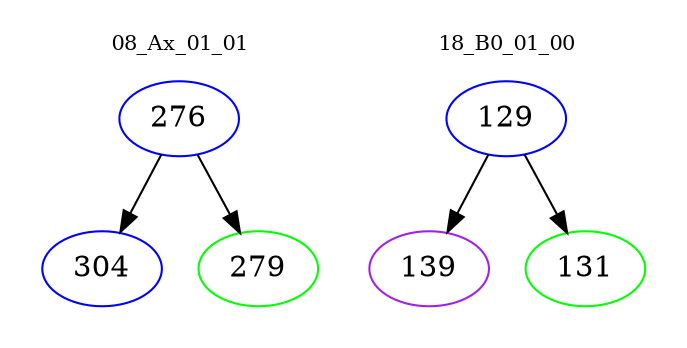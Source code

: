 digraph{
subgraph cluster_0 {
color = white
label = "08_Ax_01_01";
fontsize=10;
T0_276 [label="276", color="blue"]
T0_276 -> T0_304 [color="black"]
T0_304 [label="304", color="blue"]
T0_276 -> T0_279 [color="black"]
T0_279 [label="279", color="green"]
}
subgraph cluster_1 {
color = white
label = "18_B0_01_00";
fontsize=10;
T1_129 [label="129", color="blue"]
T1_129 -> T1_139 [color="black"]
T1_139 [label="139", color="purple"]
T1_129 -> T1_131 [color="black"]
T1_131 [label="131", color="green"]
}
}
